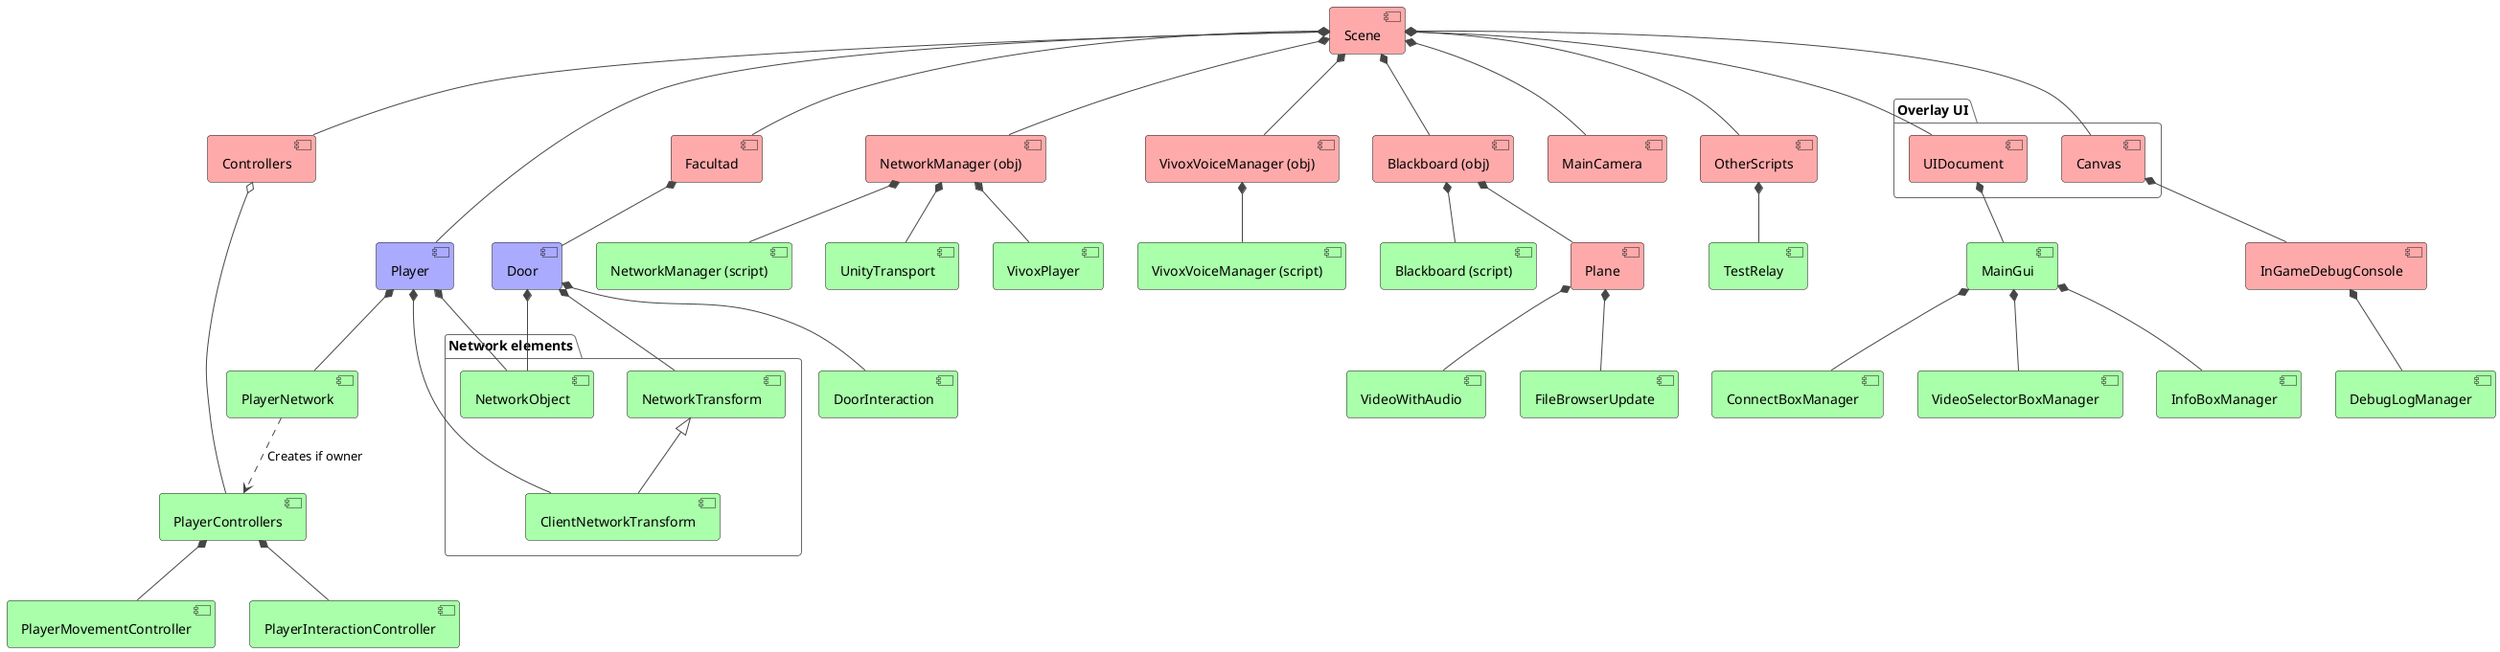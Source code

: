 @startuml
!theme vibrant

component Scene #FFAAAA
component Player #AAAAFF
component NetworkManagerObject as "NetworkManager (obj)" #FFAAAA
component VivoxVoiceManagerObject as "VivoxVoiceManager (obj)" #FFAAAA

package "Overlay UI" {
  component UIDocument #FFAAAA
  component Canvas #FFAAAA
}
component Controllers #FFAAAA

component BlackboardObject as "Blackboard (obj)" #FFAAAA
component BlackboardScript as "Blackboard (script)" #AAFFAA
component Plane #FFAAAA
component VideoWithAudio #AAFFAA
component FileBrowserUpdate #AAFFAA



component Facultad #FFAAAA
component MainCamera #FFAAAA
component OtherScripts #FFAAAA

package "Network elements" {
  component NetworkObject #AAFFAA
  component NetworkTransform #AAFFAA
  component ClientNetworkTransform #AAFFAA
}

component PlayerNetwork #AAFFAA

component PlayerControllers #AAFFAA
component PlayerMovementController #AAFFAA
component PlayerInteractionController #AAFFAA
component DoorInteraction #AAFFAA

component TestRelay #AAFFAA
component Door #AAAAFF

component MainGui #AAFFAA
component VideoSelectorBoxManager #AAFFAA
component InfoBoxManager #AAFFAA
component ConnectBoxManager #AAFFAA

component InGameDebugConsole #FFAAAA
component DebugLogManager #AAFFAA

component NetworkManagerScript as "NetworkManager (script)" #AAFFAA
component UnityTransport #AAFFAA
component VivoxPlayer #AAFFAA

component VivoxVoiceManagerScript as "VivoxVoiceManager (script)" #AAFFAA


'First line ordering
'NetworkManagerObject -[hidden]r-> NetworkManagerObject
'NetworkManager -[hidden]r-> VivoxVoiceManager
'VivoxVoiceManager -[hidden]r-> Canvas
'Canvas -[hidden]r-> UIDocument
'UIDocument -[hidden]r-> Player



NetworkTransform <|-- ClientNetworkTransform

Scene *-- Player
Scene *-- NetworkManagerObject
Scene *-- VivoxVoiceManagerObject
Scene *-- UIDocument
Scene *-- Canvas
Scene *-- Facultad
Scene *-- MainCamera
Scene *-- OtherScripts
Scene *-- Controllers

Scene *-- BlackboardObject
BlackboardObject *-- BlackboardScript
BlackboardObject *-- Plane
Plane *-- VideoWithAudio
Plane *-- FileBrowserUpdate

Player *-- NetworkObject
Player *-- ClientNetworkTransform
Player *-- PlayerNetwork
PlayerNetwork ..> PlayerControllers : Creates if owner

OtherScripts *-- TestRelay

Facultad *-- Door
Door *-- DoorInteraction
Door *-- NetworkObject
Door *-- NetworkTransform

UIDocument *-- MainGui
MainGui *-- VideoSelectorBoxManager
MainGui *-- InfoBoxManager
MainGui *-- ConnectBoxManager

Canvas *-- InGameDebugConsole
InGameDebugConsole *-- DebugLogManager

NetworkManagerObject *-- NetworkManagerScript
NetworkManagerObject *-- VivoxPlayer
NetworkManagerObject *-- UnityTransport
VivoxVoiceManagerObject *-- VivoxVoiceManagerScript

Controllers o-- PlayerControllers
PlayerControllers *-- PlayerMovementController
PlayerControllers *-- PlayerInteractionController

@enduml